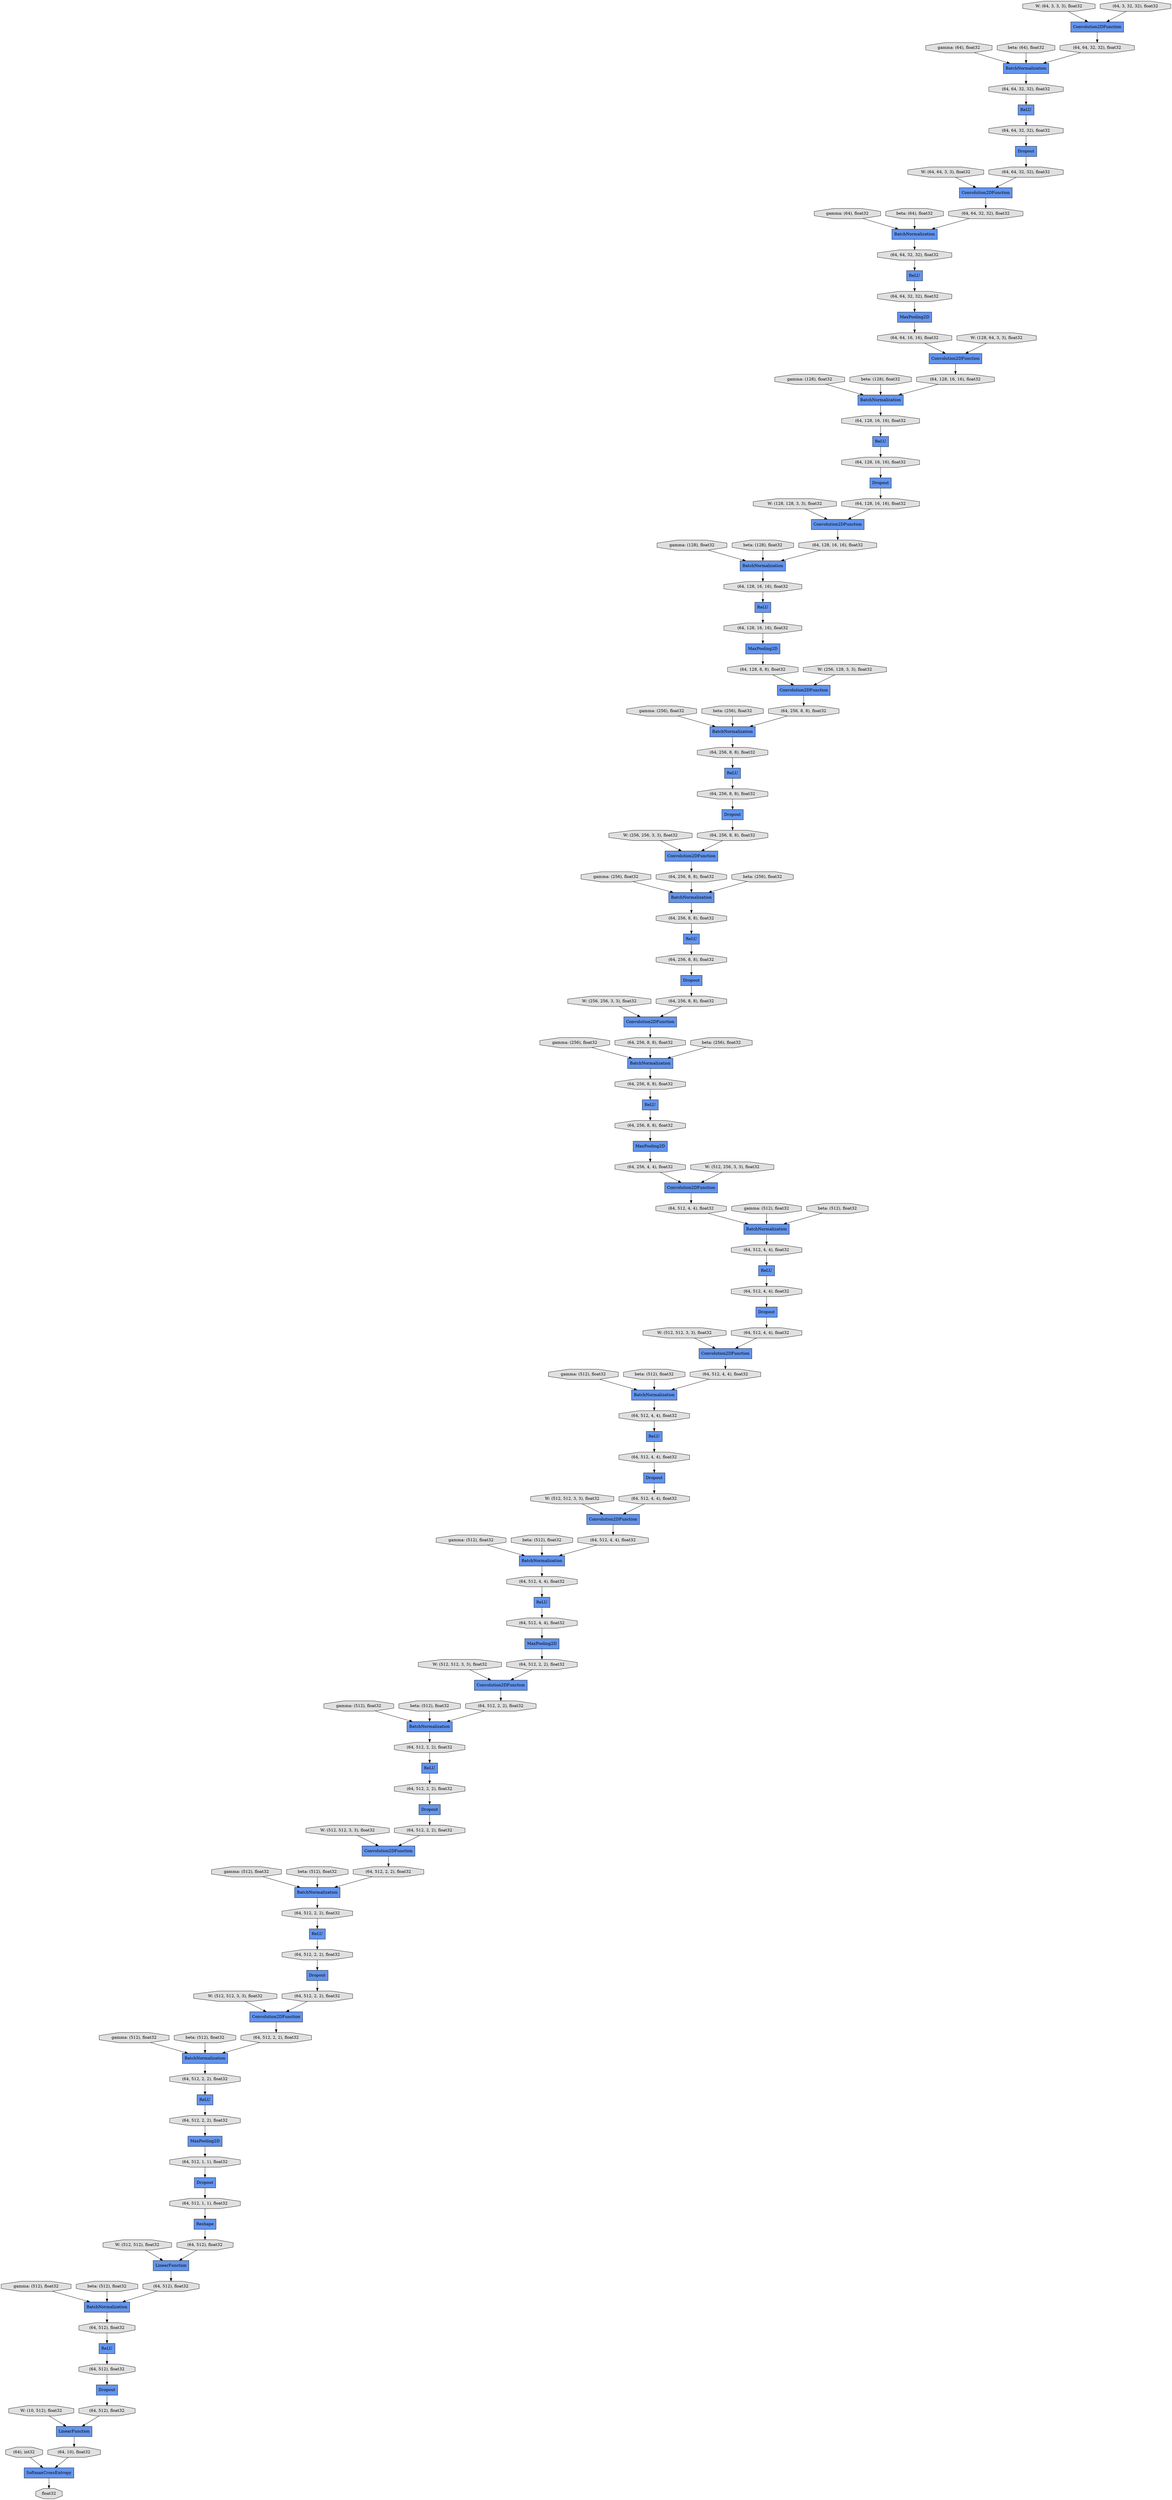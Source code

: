 digraph graphname{rankdir=TB;139840279306368 [style="filled",shape="octagon",label="(64, 512, 4, 4), float32",fillcolor="#E0E0E0"];139840279363768 [style="filled",shape="octagon",label="float32",fillcolor="#E0E0E0"];139840279281848 [style="filled",shape="octagon",label="(64, 128, 16, 16), float32",fillcolor="#E0E0E0"];139840279306536 [style="filled",shape="octagon",label="(64, 512, 4, 4), float32",fillcolor="#E0E0E0"];139841028440416 [style="filled",shape="octagon",label="gamma: (256), float32",fillcolor="#E0E0E0"];139840279306648 [style="filled",shape="record",label="Dropout",fillcolor="#6495ED"];139840279282072 [style="filled",shape="octagon",label="(64, 128, 8, 8), float32",fillcolor="#E0E0E0"];139840279306704 [style="filled",shape="octagon",label="(64, 512, 4, 4), float32",fillcolor="#E0E0E0"];139840279282128 [style="filled",shape="record",label="Dropout",fillcolor="#6495ED"];139840279282296 [style="filled",shape="record",label="Convolution2DFunction",fillcolor="#6495ED"];139840279306928 [style="filled",shape="record",label="Convolution2DFunction",fillcolor="#6495ED"];139840279282352 [style="filled",shape="record",label="BatchNormalization",fillcolor="#6495ED"];139840279306984 [style="filled",shape="record",label="BatchNormalization",fillcolor="#6495ED"];139840279282408 [style="filled",shape="record",label="ReLU",fillcolor="#6495ED"];139841028440808 [style="filled",shape="octagon",label="beta: (256), float32",fillcolor="#E0E0E0"];139840279307040 [style="filled",shape="record",label="ReLU",fillcolor="#6495ED"];139840279282464 [style="filled",shape="octagon",label="(64, 256, 8, 8), float32",fillcolor="#E0E0E0"];139840279307096 [style="filled",shape="octagon",label="(64, 512, 4, 4), float32",fillcolor="#E0E0E0"];139840279282632 [style="filled",shape="octagon",label="(64, 256, 8, 8), float32",fillcolor="#E0E0E0"];139840279307264 [style="filled",shape="octagon",label="(64, 512, 4, 4), float32",fillcolor="#E0E0E0"];139841028441256 [style="filled",shape="octagon",label="W: (256, 256, 3, 3), float32",fillcolor="#E0E0E0"];139840279282912 [style="filled",shape="octagon",label="(64, 256, 8, 8), float32",fillcolor="#E0E0E0"];139840279307544 [style="filled",shape="octagon",label="(64, 512, 4, 4), float32",fillcolor="#E0E0E0"];139840279283024 [style="filled",shape="record",label="Dropout",fillcolor="#6495ED"];139840279307656 [style="filled",shape="record",label="MaxPooling2D",fillcolor="#6495ED"];139840279283080 [style="filled",shape="octagon",label="(64, 256, 8, 8), float32",fillcolor="#E0E0E0"];139840279307712 [style="filled",shape="octagon",label="(64, 512, 4, 4), float32",fillcolor="#E0E0E0"];139841028441592 [style="filled",shape="octagon",label="gamma: (256), float32",fillcolor="#E0E0E0"];139840279283304 [style="filled",shape="record",label="Convolution2DFunction",fillcolor="#6495ED"];139840279307936 [style="filled",shape="record",label="Convolution2DFunction",fillcolor="#6495ED"];139840279283360 [style="filled",shape="record",label="BatchNormalization",fillcolor="#6495ED"];139840279307992 [style="filled",shape="record",label="BatchNormalization",fillcolor="#6495ED"];139840279283416 [style="filled",shape="record",label="ReLU",fillcolor="#6495ED"];139840279308048 [style="filled",shape="record",label="ReLU",fillcolor="#6495ED"];139840279283472 [style="filled",shape="octagon",label="(64, 256, 8, 8), float32",fillcolor="#E0E0E0"];139840279308104 [style="filled",shape="octagon",label="(64, 512, 4, 4), float32",fillcolor="#E0E0E0"];139841028441984 [style="filled",shape="octagon",label="beta: (256), float32",fillcolor="#E0E0E0"];139840279283640 [style="filled",shape="octagon",label="(64, 256, 8, 8), float32",fillcolor="#E0E0E0"];139840279308272 [style="filled",shape="octagon",label="(64, 512, 4, 4), float32",fillcolor="#E0E0E0"];139842222885016 [style="filled",shape="octagon",label="W: (64, 3, 3, 3), float32",fillcolor="#E0E0E0"];139840279283920 [style="filled",shape="octagon",label="(64, 256, 8, 8), float32",fillcolor="#E0E0E0"];139840279308552 [style="filled",shape="octagon",label="(64, 512, 4, 4), float32",fillcolor="#E0E0E0"];139840279284032 [style="filled",shape="record",label="MaxPooling2D",fillcolor="#6495ED"];139841028442432 [style="filled",shape="octagon",label="W: (256, 256, 3, 3), float32",fillcolor="#E0E0E0"];139840279284088 [style="filled",shape="octagon",label="(64, 256, 8, 8), float32",fillcolor="#E0E0E0"];139840279308720 [style="filled",shape="octagon",label="(64, 512, 2, 2), float32",fillcolor="#E0E0E0"];139840279308776 [style="filled",shape="record",label="Dropout",fillcolor="#6495ED"];139840279284312 [style="filled",shape="record",label="Convolution2DFunction",fillcolor="#6495ED"];139840279284368 [style="filled",shape="record",label="BatchNormalization",fillcolor="#6495ED"];139841028442768 [style="filled",shape="octagon",label="gamma: (256), float32",fillcolor="#E0E0E0"];139840279309000 [style="filled",shape="record",label="Convolution2DFunction",fillcolor="#6495ED"];139840279284424 [style="filled",shape="record",label="ReLU",fillcolor="#6495ED"];139840279309056 [style="filled",shape="record",label="BatchNormalization",fillcolor="#6495ED"];139840279284480 [style="filled",shape="octagon",label="(64, 256, 8, 8), float32",fillcolor="#E0E0E0"];139840279309112 [style="filled",shape="record",label="ReLU",fillcolor="#6495ED"];139840279309168 [style="filled",shape="octagon",label="(64, 512, 2, 2), float32",fillcolor="#E0E0E0"];139840279284648 [style="filled",shape="octagon",label="(64, 256, 8, 8), float32",fillcolor="#E0E0E0"];139840279309336 [style="filled",shape="octagon",label="(64, 512, 2, 2), float32",fillcolor="#E0E0E0"];139841028443160 [style="filled",shape="octagon",label="beta: (256), float32",fillcolor="#E0E0E0"];139840279284928 [style="filled",shape="octagon",label="(64, 256, 8, 8), float32",fillcolor="#E0E0E0"];139840279309616 [style="filled",shape="octagon",label="(64, 512, 2, 2), float32",fillcolor="#E0E0E0"];139840279285096 [style="filled",shape="octagon",label="(64, 256, 4, 4), float32",fillcolor="#E0E0E0"];139840279309728 [style="filled",shape="record",label="Dropout",fillcolor="#6495ED"];139840279285152 [style="filled",shape="record",label="Dropout",fillcolor="#6495ED"];139840279309784 [style="filled",shape="octagon",label="(64, 512, 2, 2), float32",fillcolor="#E0E0E0"];139841028443608 [style="filled",shape="octagon",label="W: (512, 256, 3, 3), float32",fillcolor="#E0E0E0"];139842243104328 [style="filled",shape="octagon",label="(64, 64, 16, 16), float32",fillcolor="#E0E0E0"];139840279285376 [style="filled",shape="record",label="Convolution2DFunction",fillcolor="#6495ED"];139841028836992 [style="filled",shape="octagon",label="gamma: (64), float32",fillcolor="#E0E0E0"];139840279285432 [style="filled",shape="record",label="BatchNormalization",fillcolor="#6495ED"];139840279310008 [style="filled",shape="record",label="Convolution2DFunction",fillcolor="#6495ED"];139840279310064 [style="filled",shape="record",label="BatchNormalization",fillcolor="#6495ED"];139840279285488 [style="filled",shape="record",label="ReLU",fillcolor="#6495ED"];139840279310120 [style="filled",shape="record",label="ReLU",fillcolor="#6495ED"];139840279285544 [style="filled",shape="octagon",label="(64, 512, 4, 4), float32",fillcolor="#E0E0E0"];139841028443944 [style="filled",shape="octagon",label="gamma: (512), float32",fillcolor="#E0E0E0"];139840279310176 [style="filled",shape="octagon",label="(64, 512, 2, 2), float32",fillcolor="#E0E0E0"];139841028427848 [style="filled",shape="octagon",label="beta: (64), float32",fillcolor="#E0E0E0"];139840279335040 [style="filled",shape="octagon",label="(64, 512, 2, 2), float32",fillcolor="#E0E0E0"];139840291008640 [style="filled",shape="record",label="BatchNormalization",fillcolor="#6495ED"];139841028468920 [style="filled",shape="octagon",label="W: (512, 512, 3, 3), float32",fillcolor="#E0E0E0"];139841028452592 [style="filled",shape="octagon",label="beta: (512), float32",fillcolor="#E0E0E0"];139840291008752 [style="filled",shape="octagon",label="(64, 3, 32, 32), float32",fillcolor="#E0E0E0"];139840279335264 [style="filled",shape="octagon",label="(64, 512, 2, 2), float32",fillcolor="#E0E0E0"];139840291008864 [style="filled",shape="octagon",label="(64, 64, 32, 32), float32",fillcolor="#E0E0E0"];139840279335376 [style="filled",shape="record",label="MaxPooling2D",fillcolor="#6495ED"];139840291008976 [style="filled",shape="record",label="Convolution2DFunction",fillcolor="#6495ED"];139840279335432 [style="filled",shape="octagon",label="(64, 512, 2, 2), float32",fillcolor="#E0E0E0"];139841028469256 [style="filled",shape="octagon",label="gamma: (512), float32",fillcolor="#E0E0E0"];139841028428296 [style="filled",shape="octagon",label="W: (64, 64, 3, 3), float32",fillcolor="#E0E0E0"];139840291009032 [style="filled",shape="record",label="ReLU",fillcolor="#6495ED"];139840291009088 [style="filled",shape="octagon",label="(64, 64, 32, 32), float32",fillcolor="#E0E0E0"];139840291009144 [style="filled",shape="record",label="Dropout",fillcolor="#6495ED"];139841028453040 [style="filled",shape="octagon",label="W: (512, 512, 3, 3), float32",fillcolor="#E0E0E0"];139840291009200 [style="filled",shape="octagon",label="(64, 64, 32, 32), float32",fillcolor="#E0E0E0"];139840279335656 [style="filled",shape="record",label="Convolution2DFunction",fillcolor="#6495ED"];139840279335712 [style="filled",shape="record",label="BatchNormalization",fillcolor="#6495ED"];139840279335768 [style="filled",shape="record",label="ReLU",fillcolor="#6495ED"];139841028428632 [style="filled",shape="octagon",label="gamma: (64), float32",fillcolor="#E0E0E0"];139840279335824 [style="filled",shape="octagon",label="(64, 512, 2, 2), float32",fillcolor="#E0E0E0"];139841028469648 [style="filled",shape="octagon",label="beta: (512), float32",fillcolor="#E0E0E0"];139841028453376 [style="filled",shape="octagon",label="gamma: (512), float32",fillcolor="#E0E0E0"];139840279335992 [style="filled",shape="octagon",label="(64, 512, 2, 2), float32",fillcolor="#E0E0E0"];139840279336160 [style="filled",shape="record",label="Dropout",fillcolor="#6495ED"];139841028429024 [style="filled",shape="octagon",label="beta: (64), float32",fillcolor="#E0E0E0"];139840291009760 [style="filled",shape="octagon",label="(64, 64, 32, 32), float32",fillcolor="#E0E0E0"];139840279336272 [style="filled",shape="octagon",label="(64, 512, 2, 2), float32",fillcolor="#E0E0E0"];139841028470096 [style="filled",shape="octagon",label="W: (512, 512, 3, 3), float32",fillcolor="#E0E0E0"];139840291009872 [style="filled",shape="record",label="MaxPooling2D",fillcolor="#6495ED"];139841028453768 [style="filled",shape="octagon",label="beta: (512), float32",fillcolor="#E0E0E0"];139840279336440 [style="filled",shape="octagon",label="(64, 512, 1, 1), float32",fillcolor="#E0E0E0"];139840291010040 [style="filled",shape="record",label="BatchNormalization",fillcolor="#6495ED"];139840291010096 [style="filled",shape="record",label="Convolution2DFunction",fillcolor="#6495ED"];139840291010152 [style="filled",shape="record",label="ReLU",fillcolor="#6495ED"];139841028470432 [style="filled",shape="octagon",label="gamma: (512), float32",fillcolor="#E0E0E0"];139841028429472 [style="filled",shape="octagon",label="W: (128, 64, 3, 3), float32",fillcolor="#E0E0E0"];139840291010208 [style="filled",shape="octagon",label="(64, 64, 32, 32), float32",fillcolor="#E0E0E0"];139840279336664 [style="filled",shape="record",label="BatchNormalization",fillcolor="#6495ED"];139840279336720 [style="filled",shape="octagon",label="(64, 512, 1, 1), float32",fillcolor="#E0E0E0"];139841028454216 [style="filled",shape="octagon",label="W: (512, 512, 3, 3), float32",fillcolor="#E0E0E0"];139840291010376 [style="filled",shape="octagon",label="(64, 64, 32, 32), float32",fillcolor="#E0E0E0"];139840279336888 [style="filled",shape="record",label="Reshape",fillcolor="#6495ED"];139841028429808 [style="filled",shape="octagon",label="gamma: (128), float32",fillcolor="#E0E0E0"];139841028470824 [style="filled",shape="octagon",label="beta: (512), float32",fillcolor="#E0E0E0"];139840291010656 [style="filled",shape="octagon",label="(64, 64, 32, 32), float32",fillcolor="#E0E0E0"];139840279337112 [style="filled",shape="octagon",label="(64, 512), float32",fillcolor="#E0E0E0"];139841028454552 [style="filled",shape="octagon",label="gamma: (512), float32",fillcolor="#E0E0E0"];139840279337168 [style="filled",shape="record",label="LinearFunction",fillcolor="#6495ED"];139840279337224 [style="filled",shape="octagon",label="(64, 512), float32",fillcolor="#E0E0E0"];139840279337280 [style="filled",shape="record",label="ReLU",fillcolor="#6495ED"];139841028471104 [style="filled",shape="octagon",label="W: (512, 512), float32",fillcolor="#E0E0E0"];139840279337336 [style="filled",shape="octagon",label="(64, 512), float32",fillcolor="#E0E0E0"];139841028430200 [style="filled",shape="octagon",label="beta: (128), float32",fillcolor="#E0E0E0"];139840279337448 [style="filled",shape="record",label="Dropout",fillcolor="#6495ED"];139841028454944 [style="filled",shape="octagon",label="beta: (512), float32",fillcolor="#E0E0E0"];139840291011104 [style="filled",shape="record",label="Convolution2DFunction",fillcolor="#6495ED"];139840291011160 [style="filled",shape="record",label="BatchNormalization",fillcolor="#6495ED"];139841028471440 [style="filled",shape="octagon",label="gamma: (512), float32",fillcolor="#E0E0E0"];139840291011216 [style="filled",shape="record",label="ReLU",fillcolor="#6495ED"];139840291011272 [style="filled",shape="octagon",label="(64, 128, 16, 16), float32",fillcolor="#E0E0E0"];139840279337728 [style="filled",shape="octagon",label="(64, 512), float32",fillcolor="#E0E0E0"];139841028430648 [style="filled",shape="octagon",label="W: (128, 128, 3, 3), float32",fillcolor="#E0E0E0"];139840291011440 [style="filled",shape="octagon",label="(64, 128, 16, 16), float32",fillcolor="#E0E0E0"];139842223840168 [style="filled",shape="record",label="Dropout",fillcolor="#6495ED"];139841028455392 [style="filled",shape="octagon",label="W: (512, 512, 3, 3), float32",fillcolor="#E0E0E0"];139840279338008 [style="filled",shape="octagon",label="(64, 512), float32",fillcolor="#E0E0E0"];139841028471832 [style="filled",shape="octagon",label="beta: (512), float32",fillcolor="#E0E0E0"];139841028430984 [style="filled",shape="octagon",label="gamma: (128), float32",fillcolor="#E0E0E0"];139840291011720 [style="filled",shape="octagon",label="(64, 128, 16, 16), float32",fillcolor="#E0E0E0"];139840279338176 [style="filled",shape="record",label="LinearFunction",fillcolor="#6495ED"];139840279338232 [style="filled",shape="record",label="SoftmaxCrossEntropy",fillcolor="#6495ED"];139840291011832 [style="filled",shape="record",label="MaxPooling2D",fillcolor="#6495ED"];139841028455728 [style="filled",shape="octagon",label="gamma: (512), float32",fillcolor="#E0E0E0"];139840291011888 [style="filled",shape="octagon",label="(64, 128, 16, 16), float32",fillcolor="#E0E0E0"];139840279338344 [style="filled",shape="octagon",label="(64, 10), float32",fillcolor="#E0E0E0"];139841028472224 [style="filled",shape="octagon",label="W: (10, 512), float32",fillcolor="#E0E0E0"];139840279338512 [style="filled",shape="octagon",label="(64), int32",fillcolor="#E0E0E0"];139841028431376 [style="filled",shape="octagon",label="beta: (128), float32",fillcolor="#E0E0E0"];139840291012112 [style="filled",shape="record",label="Convolution2DFunction",fillcolor="#6495ED"];139840291012168 [style="filled",shape="record",label="BatchNormalization",fillcolor="#6495ED"];139840291012224 [style="filled",shape="record",label="ReLU",fillcolor="#6495ED"];139841028456120 [style="filled",shape="octagon",label="beta: (512), float32",fillcolor="#E0E0E0"];139840291012280 [style="filled",shape="octagon",label="(64, 128, 16, 16), float32",fillcolor="#E0E0E0"];139840291012448 [style="filled",shape="octagon",label="(64, 128, 16, 16), float32",fillcolor="#E0E0E0"];139841028431824 [style="filled",shape="octagon",label="W: (256, 128, 3, 3), float32",fillcolor="#E0E0E0"];139840279337448 -> 139840279338008;139841028443608 -> 139840279285376;139840279335824 -> 139840279335712;139840279285096 -> 139840279285376;139840279282408 -> 139840279282912;139841028453376 -> 139840279306984;139840279309784 -> 139840279310008;139840279336888 -> 139840279337112;139841028455392 -> 139840279309000;139841028454552 -> 139840279307992;139841028431824 -> 139840279282296;139840279285432 -> 139840279306368;139840279338344 -> 139840279338232;139840291008752 -> 139840291008976;139840279335040 -> 139840279310120;139840279307544 -> 139840279306648;139842243104328 -> 139840291011104;139840279337336 -> 139840279336664;139840279308552 -> 139840279307656;139840279283920 -> 139840279283024;139840291012112 -> 139840291012280;139840279337168 -> 139840279337336;139841028468920 -> 139840279310008;139840279309112 -> 139840279309616;139841028470824 -> 139840279335712;139840279283416 -> 139840279283920;139840279337728 -> 139840279337448;139840279336440 -> 139840279336160;139840279335376 -> 139840279336440;139840279285152 -> 139840279306704;139840291011216 -> 139840291011720;139840291010152 -> 139840291010656;139840291009872 -> 139842243104328;139840279285376 -> 139840279285544;139840291010376 -> 139840291010152;139840279309000 -> 139840279309168;139840279307096 -> 139840279306984;139840279284368 -> 139840279284648;139841028453040 -> 139840279306928;139840279336664 -> 139840279337224;139840279308272 -> 139840279308048;139841028428632 -> 139840291010040;139840279282632 -> 139840279282408;139840279285488 -> 139840279306536;139840279336720 -> 139840279336888;139840291011888 -> 139840291012112;139840279306648 -> 139840279307712;139841028430984 -> 139840291012168;139841028440808 -> 139840279282352;139841028469256 -> 139840279310064;139841028471832 -> 139840279336664;139840279283080 -> 139840279283304;139841028441256 -> 139840279283304;139841028429808 -> 139840291011160;139840279310008 -> 139840279310176;139840279306704 -> 139840279306928;139840279283360 -> 139840279283640;139840279282128 -> 139840279283080;139841028471104 -> 139840279337168;139840279308104 -> 139840279307992;139840279284480 -> 139840279284368;139840279310176 -> 139840279310064;139840279308720 -> 139840279309000;139840279309056 -> 139840279309336;139841028454216 -> 139840279307936;139840291010040 -> 139840291010376;139840291009760 -> 139840291010096;139840279283304 -> 139840279283472;139840291011160 -> 139840291011440;139840291009088 -> 139840291009032;139841028470096 -> 139840279335656;139840279337112 -> 139840279337168;139840291009200 -> 139840291009144;139840279310120 -> 139840279335264;139840279335768 -> 139840279336272;139840279309728 -> 139840279335432;139840279307656 -> 139840279308720;139841028442768 -> 139840279284368;139840279338232 -> 139840279363768;139840291012448 -> 139840291012224;139841028440416 -> 139840279282352;139840279284032 -> 139840279285096;139841028427848 -> 139840291008640;139840279283472 -> 139840279283360;139840279283024 -> 139840279284088;139840291011272 -> 139840291011160;139840279306368 -> 139840279285488;139840279337280 -> 139840279337728;139840291008640 -> 139840291009088;139841028471440 -> 139840279336664;139840291009144 -> 139840291009760;139840279284312 -> 139840279284480;139840279307040 -> 139840279307544;139840279338512 -> 139840279338232;139840291008976 -> 139840291008864;139840279281848 -> 139840291011832;139840279285544 -> 139840279285432;139841028472224 -> 139840279338176;139840279309616 -> 139840279308776;139841028443944 -> 139840279285432;139841028456120 -> 139840279309056;139841028441592 -> 139840279283360;139840291011720 -> 139842223840168;139841028429472 -> 139840291011104;139840279309168 -> 139840279309056;139840291012280 -> 139840291012168;139841028455728 -> 139840279309056;139840279335432 -> 139840279335656;139840279306536 -> 139840279285152;139841028452592 -> 139840279285432;139840291011104 -> 139840291011272;139840279284928 -> 139840279284032;139840279338008 -> 139840279338176;139840291010096 -> 139840291010208;139840279307264 -> 139840279307040;139840291009032 -> 139840291009200;139840279309336 -> 139840279309112;139840279310064 -> 139840279335040;139841028442432 -> 139840279284312;139840279308048 -> 139840279308552;139840279284088 -> 139840279284312;139841028430200 -> 139840291011160;139840291011832 -> 139840279282072;139840279282352 -> 139840279282632;139840279308776 -> 139840279309784;139840279283640 -> 139840279283416;139840279282296 -> 139840279282464;139841028441984 -> 139840279283360;139841028431376 -> 139840291012168;139842222885016 -> 139840291008976;139841028428296 -> 139840291010096;139840279282912 -> 139840279282128;139841028429024 -> 139840291010040;139840279307712 -> 139840279307936;139840279335656 -> 139840279335824;139840291012224 -> 139840279281848;139840279336272 -> 139840279335376;139840279335992 -> 139840279335768;139840279282072 -> 139840279282296;139841028454944 -> 139840279307992;139841028469648 -> 139840279310064;139841028430648 -> 139840291012112;139840279282464 -> 139840279282352;139840279335712 -> 139840279335992;139840279335264 -> 139840279309728;139840291010656 -> 139840291009872;139841028453768 -> 139840279306984;139841028836992 -> 139840291008640;139840291012168 -> 139840291012448;139840279306928 -> 139840279307096;139842223840168 -> 139840291011888;139840279338176 -> 139840279338344;139840291010208 -> 139840291010040;139840279336160 -> 139840279336720;139840279284424 -> 139840279284928;139841028470432 -> 139840279335712;139840291011440 -> 139840291011216;139840279307936 -> 139840279308104;139840279306984 -> 139840279307264;139840279337224 -> 139840279337280;139841028443160 -> 139840279284368;139840291008864 -> 139840291008640;139840279307992 -> 139840279308272;139840279284648 -> 139840279284424;}